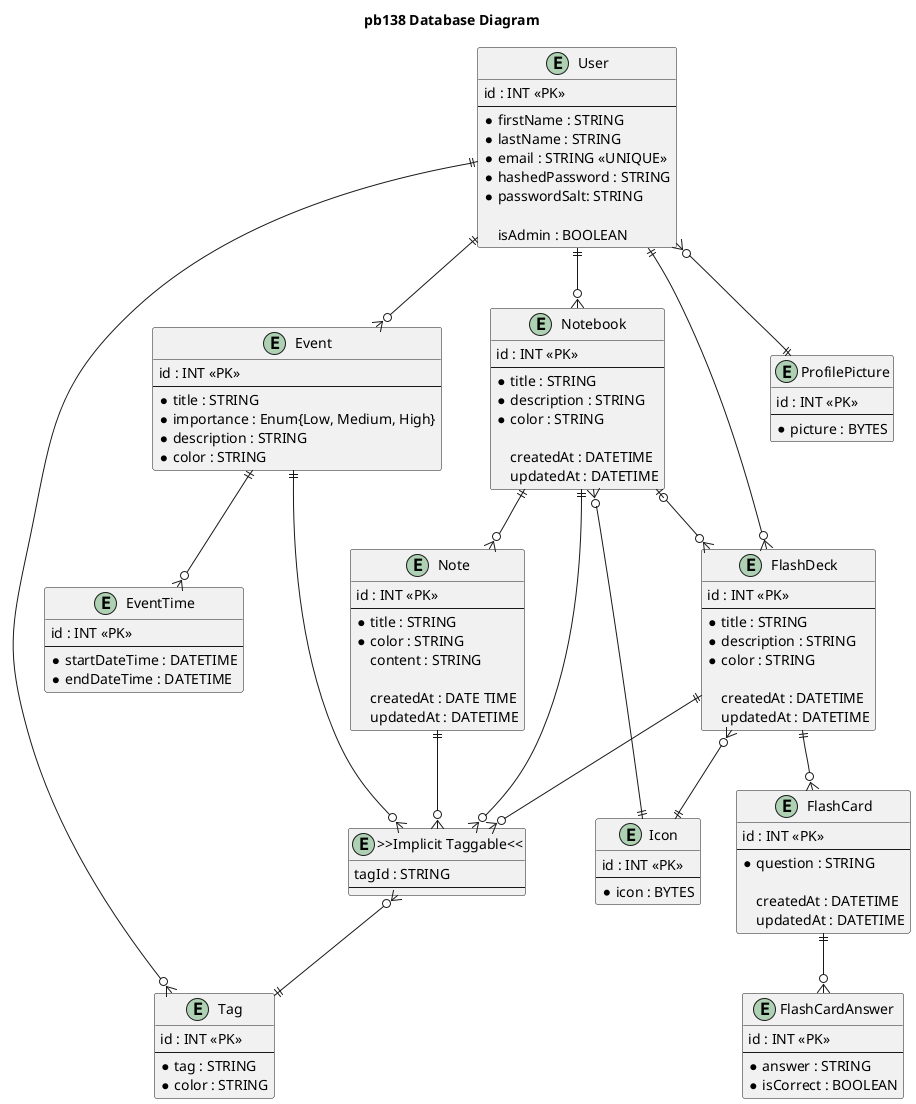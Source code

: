 ﻿@startuml
'skinparam shadowing false
'skinparam linetype ortho
title pb138 Database Diagram

entity User {
    id : INT <<PK>>
    --
    * firstName : STRING
    * lastName : STRING
    * email : STRING <<UNIQUE>>
    * hashedPassword : STRING
    * passwordSalt: STRING

    isAdmin : BOOLEAN
}

entity ProfilePicture {
    id : INT <<PK>>
    --
    * picture : BYTES
}

entity Icon {
    id : INT <<PK>>
    --
    * icon : BYTES
}

entity Notebook {
    id : INT <<PK>>
    --
    * title : STRING
    * description : STRING
    * color : STRING

    createdAt : DATETIME
    updatedAt : DATETIME
}

entity Note {
    id : INT <<PK>>
    --
    * title : STRING
    * color : STRING
    content : STRING

    createdAt : DATE TIME
    updatedAt : DATETIME
}

entity Event {
    id : INT <<PK>>
    --
    * title : STRING
    * importance : Enum{Low, Medium, High}
    * description : STRING
    * color : STRING
}

entity EventTime {
    id : INT <<PK>>
    --
    * startDateTime : DATETIME
    * endDateTime : DATETIME
}

entity FlashDeck {
    id : INT <<PK>>
    --
    * title : STRING
    * description : STRING
    * color : STRING

    createdAt : DATETIME
    updatedAt : DATETIME
}

entity FlashCard {
    id : INT <<PK>>
    --
    * question : STRING

    createdAt : DATETIME
    updatedAt : DATETIME
}

entity FlashCardAnswer {
    id : INT <<PK>>
    --
    * answer : STRING
    * isCorrect : BOOLEAN
}

entity Tag {
    id : INT <<PK>>
    --
    * tag : STRING
    * color : STRING
}

entity ">>Implicit Taggable<<" as implicit {
    tagId : STRING
    --
}

User            }o--|| ProfilePicture
User            ||--o{ Notebook
Notebook        ||--o{ Note
User            ||--o{ Event
Event           ||--o{ EventTime
User            ||--o{ FlashDeck
FlashDeck       ||--o{ FlashCard
FlashCard       ||--o{ FlashCardAnswer
Notebook        |o--o{ FlashDeck
Notebook        }o--|| Icon
FlashDeck       }o--|| Icon
User            ||-o{  Tag
Notebook        ||--o{ implicit
FlashDeck       ||--o{ implicit
Event           ||--o{ implicit
Note            ||--o{ implicit
implicit        }o--|| Tag

@enduml

